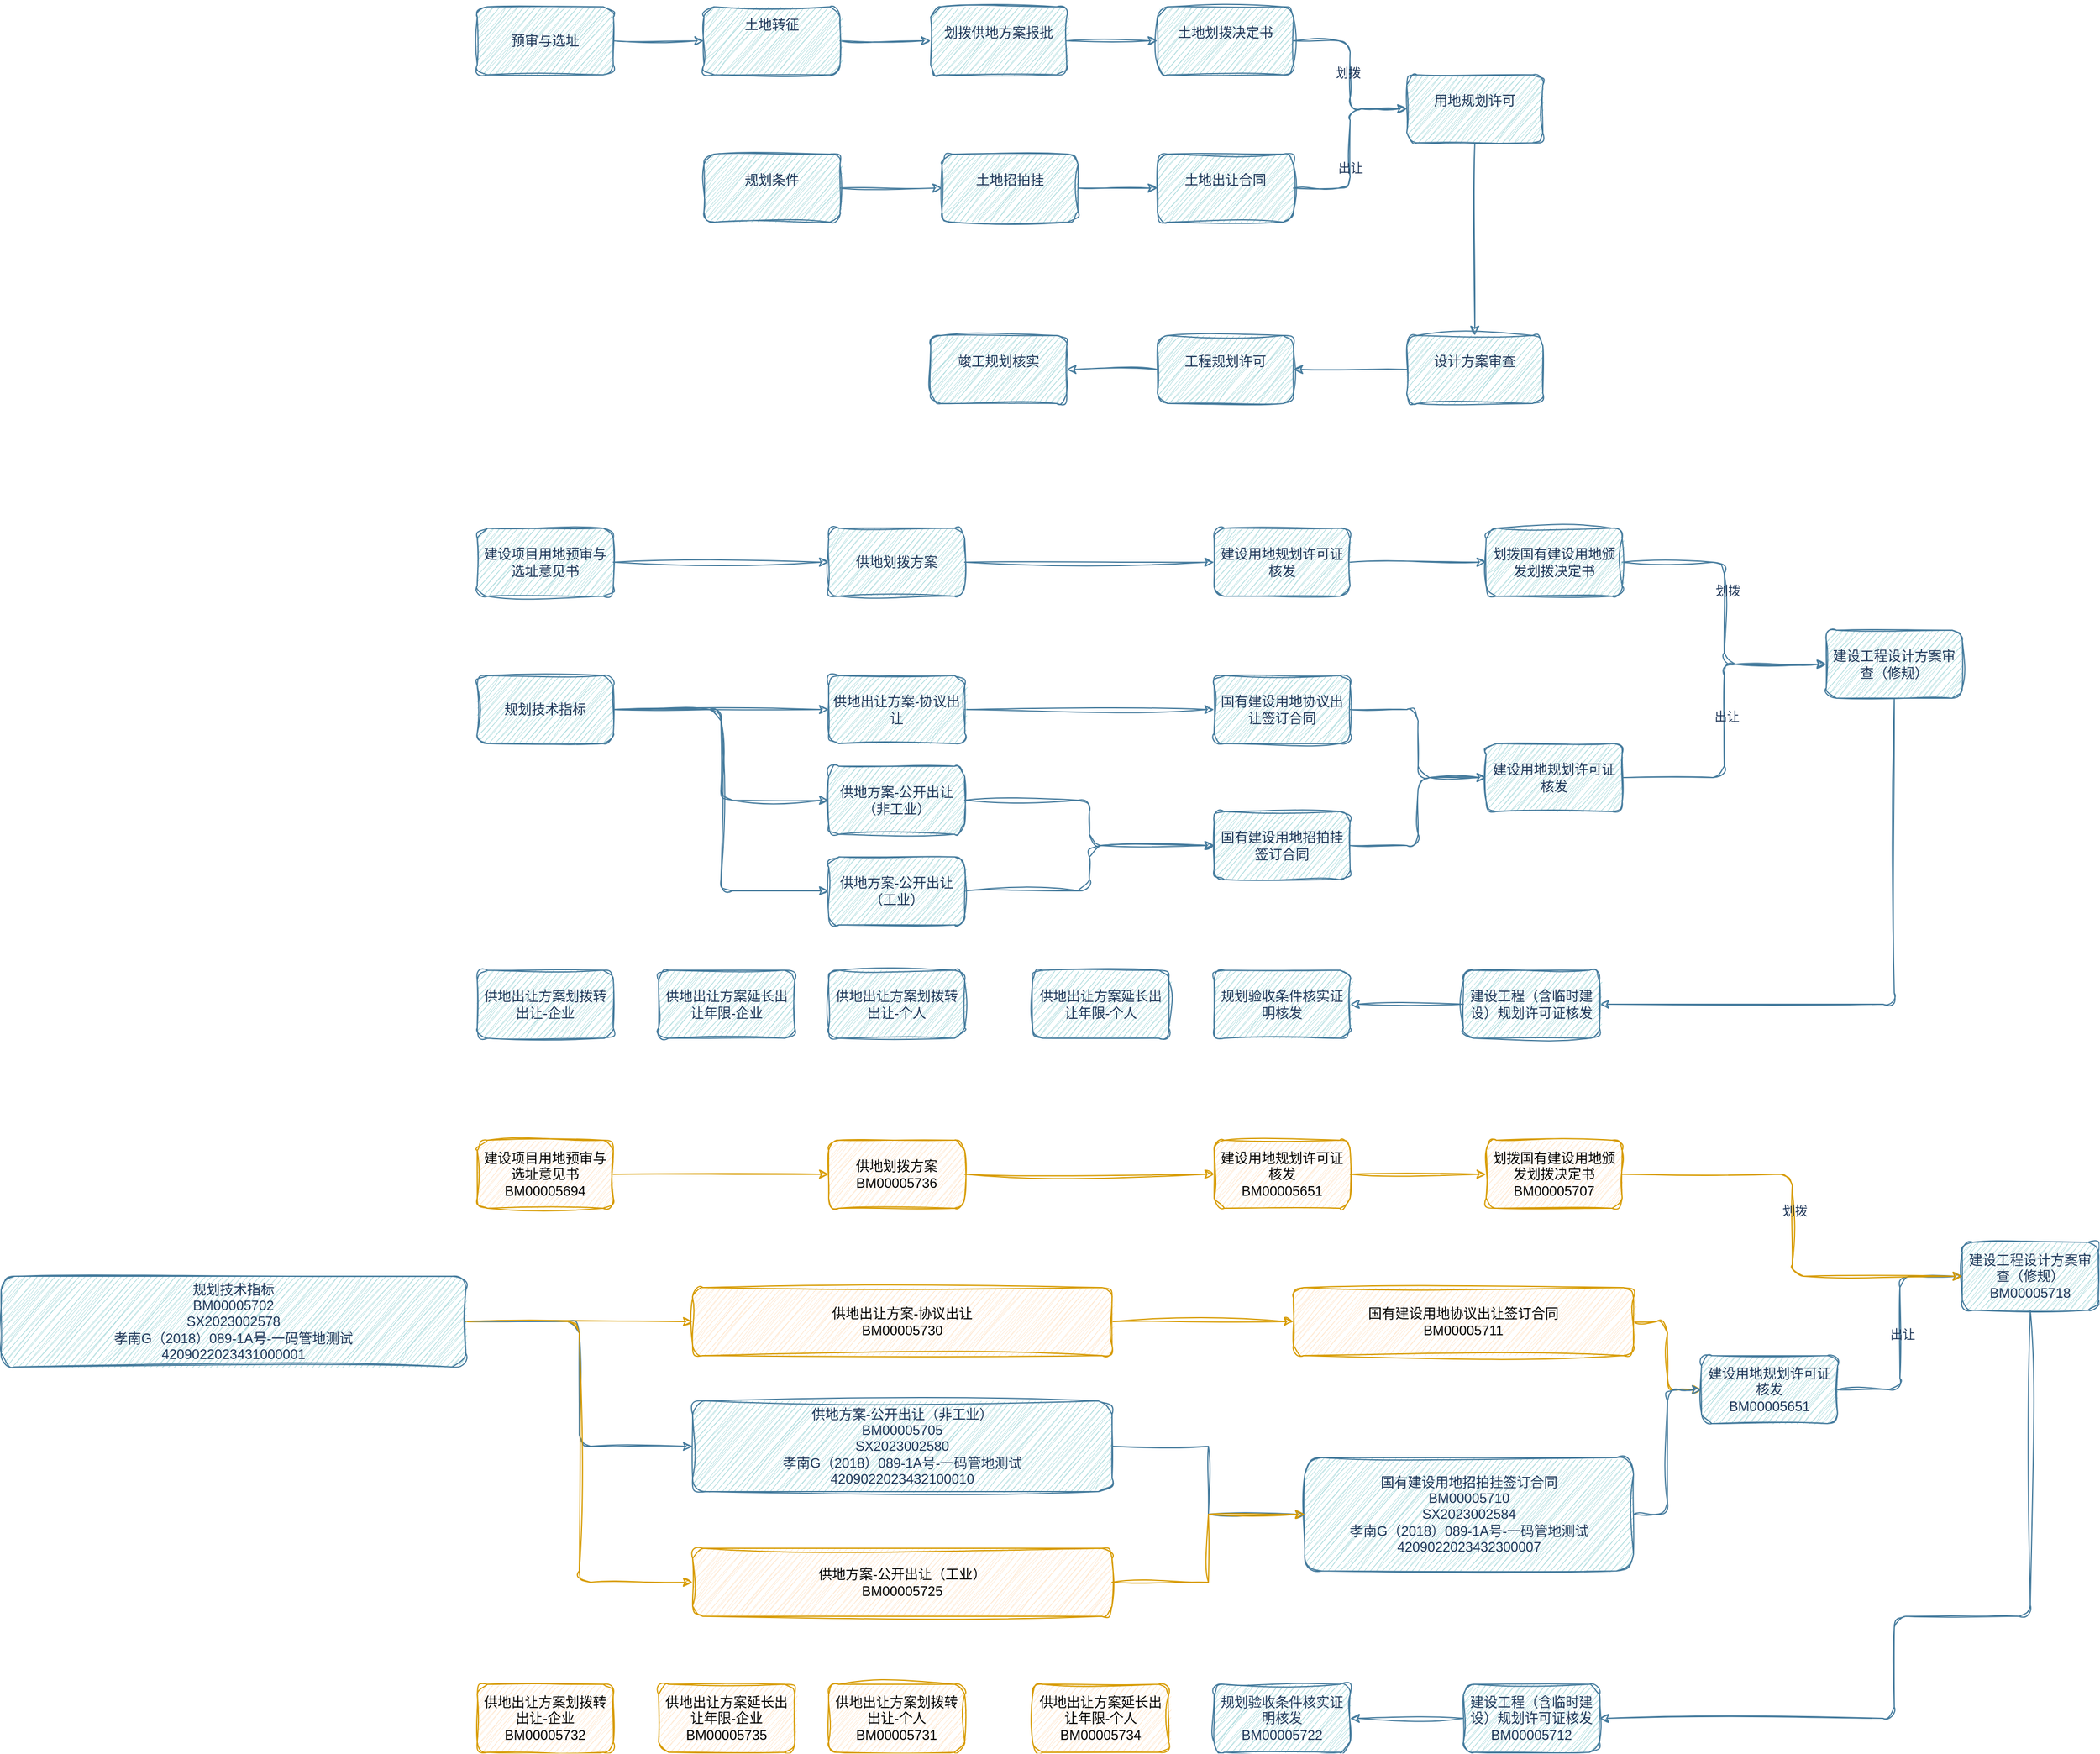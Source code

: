 <mxfile version="21.7.2" type="github">
  <diagram name="第 1 页" id="aw-wVuxeQRiTpPF4VpSv">
    <mxGraphModel dx="4026" dy="944" grid="1" gridSize="10" guides="1" tooltips="1" connect="1" arrows="1" fold="1" page="1" pageScale="1" pageWidth="2339" pageHeight="3300" math="0" shadow="0">
      <root>
        <mxCell id="0" />
        <mxCell id="1" parent="0" />
        <mxCell id="XbH7AC_qgNwCNuD4yxMm-6" value="" style="edgeStyle=orthogonalEdgeStyle;rounded=1;orthogonalLoop=1;jettySize=auto;html=1;sketch=1;curveFitting=1;jiggle=2;labelBackgroundColor=none;strokeColor=#457B9D;fontColor=default;" parent="1" source="XbH7AC_qgNwCNuD4yxMm-3" target="XbH7AC_qgNwCNuD4yxMm-5" edge="1">
          <mxGeometry relative="1" as="geometry" />
        </mxCell>
        <mxCell id="XbH7AC_qgNwCNuD4yxMm-3" value="预审与选址" style="rounded=1;whiteSpace=wrap;html=1;sketch=1;curveFitting=1;jiggle=2;labelBackgroundColor=none;fillColor=#A8DADC;strokeColor=#457B9D;fontColor=#1D3557;" parent="1" vertex="1">
          <mxGeometry x="410" y="330" width="120" height="60" as="geometry" />
        </mxCell>
        <mxCell id="XbH7AC_qgNwCNuD4yxMm-8" value="" style="edgeStyle=orthogonalEdgeStyle;rounded=1;orthogonalLoop=1;jettySize=auto;html=1;sketch=1;curveFitting=1;jiggle=2;labelBackgroundColor=none;strokeColor=#457B9D;fontColor=default;" parent="1" source="XbH7AC_qgNwCNuD4yxMm-5" target="XbH7AC_qgNwCNuD4yxMm-7" edge="1">
          <mxGeometry relative="1" as="geometry" />
        </mxCell>
        <mxCell id="XbH7AC_qgNwCNuD4yxMm-5" value="&#xa;土地转征&#xa;&#xa;&#xa;" style="rounded=1;whiteSpace=wrap;html=1;sketch=1;curveFitting=1;jiggle=2;labelBackgroundColor=none;fillColor=#A8DADC;strokeColor=#457B9D;fontColor=#1D3557;" parent="1" vertex="1">
          <mxGeometry x="610" y="330" width="120" height="60" as="geometry" />
        </mxCell>
        <mxCell id="XbH7AC_qgNwCNuD4yxMm-10" value="" style="edgeStyle=orthogonalEdgeStyle;rounded=1;orthogonalLoop=1;jettySize=auto;html=1;sketch=1;curveFitting=1;jiggle=2;labelBackgroundColor=none;strokeColor=#457B9D;fontColor=default;" parent="1" source="XbH7AC_qgNwCNuD4yxMm-7" target="XbH7AC_qgNwCNuD4yxMm-9" edge="1">
          <mxGeometry relative="1" as="geometry" />
        </mxCell>
        <mxCell id="XbH7AC_qgNwCNuD4yxMm-7" value="&#xa;划拨供地方案报批&#xa;&#xa;" style="rounded=1;whiteSpace=wrap;html=1;sketch=1;curveFitting=1;jiggle=2;labelBackgroundColor=none;fillColor=#A8DADC;strokeColor=#457B9D;fontColor=#1D3557;" parent="1" vertex="1">
          <mxGeometry x="810" y="330" width="120" height="60" as="geometry" />
        </mxCell>
        <mxCell id="XbH7AC_qgNwCNuD4yxMm-21" value="" style="edgeStyle=orthogonalEdgeStyle;rounded=1;orthogonalLoop=1;jettySize=auto;html=1;sketch=1;curveFitting=1;jiggle=2;labelBackgroundColor=none;strokeColor=#457B9D;fontColor=default;" parent="1" source="XbH7AC_qgNwCNuD4yxMm-9" target="XbH7AC_qgNwCNuD4yxMm-20" edge="1">
          <mxGeometry relative="1" as="geometry" />
        </mxCell>
        <mxCell id="XbH7AC_qgNwCNuD4yxMm-24" value="划拨" style="edgeLabel;html=1;align=center;verticalAlign=middle;resizable=0;points=[];sketch=1;curveFitting=1;jiggle=2;rounded=1;labelBackgroundColor=none;fontColor=#1D3557;" parent="XbH7AC_qgNwCNuD4yxMm-21" vertex="1" connectable="0">
          <mxGeometry x="-0.025" y="-2" relative="1" as="geometry">
            <mxPoint as="offset" />
          </mxGeometry>
        </mxCell>
        <mxCell id="XbH7AC_qgNwCNuD4yxMm-9" value="&#xa;土地划拨决定书&#xa;&#xa;" style="rounded=1;whiteSpace=wrap;html=1;sketch=1;curveFitting=1;jiggle=2;labelBackgroundColor=none;fillColor=#A8DADC;strokeColor=#457B9D;fontColor=#1D3557;" parent="1" vertex="1">
          <mxGeometry x="1010" y="330" width="120" height="60" as="geometry" />
        </mxCell>
        <mxCell id="XbH7AC_qgNwCNuD4yxMm-15" value="" style="edgeStyle=orthogonalEdgeStyle;rounded=1;orthogonalLoop=1;jettySize=auto;html=1;sketch=1;curveFitting=1;jiggle=2;labelBackgroundColor=none;strokeColor=#457B9D;fontColor=default;" parent="1" source="XbH7AC_qgNwCNuD4yxMm-16" target="XbH7AC_qgNwCNuD4yxMm-18" edge="1">
          <mxGeometry relative="1" as="geometry" />
        </mxCell>
        <mxCell id="XbH7AC_qgNwCNuD4yxMm-16" value="&#xa;规划条件&#xa;&#xa;" style="rounded=1;whiteSpace=wrap;html=1;sketch=1;curveFitting=1;jiggle=2;labelBackgroundColor=none;fillColor=#A8DADC;strokeColor=#457B9D;fontColor=#1D3557;" parent="1" vertex="1">
          <mxGeometry x="610" y="460" width="120" height="60" as="geometry" />
        </mxCell>
        <mxCell id="XbH7AC_qgNwCNuD4yxMm-17" value="" style="edgeStyle=orthogonalEdgeStyle;rounded=1;orthogonalLoop=1;jettySize=auto;html=1;sketch=1;curveFitting=1;jiggle=2;labelBackgroundColor=none;strokeColor=#457B9D;fontColor=default;" parent="1" source="XbH7AC_qgNwCNuD4yxMm-18" target="XbH7AC_qgNwCNuD4yxMm-19" edge="1">
          <mxGeometry relative="1" as="geometry" />
        </mxCell>
        <mxCell id="XbH7AC_qgNwCNuD4yxMm-18" value="&#xa;土地招拍挂&#xa;&#xa;" style="rounded=1;whiteSpace=wrap;html=1;sketch=1;curveFitting=1;jiggle=2;labelBackgroundColor=none;fillColor=#A8DADC;strokeColor=#457B9D;fontColor=#1D3557;" parent="1" vertex="1">
          <mxGeometry x="820" y="460" width="120" height="60" as="geometry" />
        </mxCell>
        <mxCell id="XbH7AC_qgNwCNuD4yxMm-22" style="edgeStyle=orthogonalEdgeStyle;rounded=1;orthogonalLoop=1;jettySize=auto;html=1;entryX=0;entryY=0.5;entryDx=0;entryDy=0;sketch=1;curveFitting=1;jiggle=2;labelBackgroundColor=none;strokeColor=#457B9D;fontColor=default;" parent="1" source="XbH7AC_qgNwCNuD4yxMm-19" target="XbH7AC_qgNwCNuD4yxMm-20" edge="1">
          <mxGeometry relative="1" as="geometry" />
        </mxCell>
        <mxCell id="XbH7AC_qgNwCNuD4yxMm-23" value="出让" style="edgeLabel;html=1;align=center;verticalAlign=middle;resizable=0;points=[];sketch=1;curveFitting=1;jiggle=2;rounded=1;labelBackgroundColor=none;fontColor=#1D3557;" parent="XbH7AC_qgNwCNuD4yxMm-22" vertex="1" connectable="0">
          <mxGeometry x="-0.2" relative="1" as="geometry">
            <mxPoint as="offset" />
          </mxGeometry>
        </mxCell>
        <mxCell id="XbH7AC_qgNwCNuD4yxMm-19" value="&#xa;土地出让合同&#xa;&#xa;" style="rounded=1;whiteSpace=wrap;html=1;sketch=1;curveFitting=1;jiggle=2;labelBackgroundColor=none;fillColor=#A8DADC;strokeColor=#457B9D;fontColor=#1D3557;" parent="1" vertex="1">
          <mxGeometry x="1010" y="460" width="120" height="60" as="geometry" />
        </mxCell>
        <mxCell id="XbH7AC_qgNwCNuD4yxMm-27" value="" style="edgeStyle=orthogonalEdgeStyle;rounded=1;orthogonalLoop=1;jettySize=auto;html=1;sketch=1;curveFitting=1;jiggle=2;labelBackgroundColor=none;strokeColor=#457B9D;fontColor=default;" parent="1" source="XbH7AC_qgNwCNuD4yxMm-20" target="XbH7AC_qgNwCNuD4yxMm-26" edge="1">
          <mxGeometry relative="1" as="geometry" />
        </mxCell>
        <mxCell id="XbH7AC_qgNwCNuD4yxMm-20" value="&#xa;用地规划许可&#xa;&#xa;" style="rounded=1;whiteSpace=wrap;html=1;sketch=1;curveFitting=1;jiggle=2;labelBackgroundColor=none;fillColor=#A8DADC;strokeColor=#457B9D;fontColor=#1D3557;" parent="1" vertex="1">
          <mxGeometry x="1230" y="390" width="120" height="60" as="geometry" />
        </mxCell>
        <mxCell id="XbH7AC_qgNwCNuD4yxMm-30" value="" style="edgeStyle=orthogonalEdgeStyle;rounded=1;orthogonalLoop=1;jettySize=auto;html=1;sketch=1;curveFitting=1;jiggle=2;labelBackgroundColor=none;strokeColor=#457B9D;fontColor=default;" parent="1" source="XbH7AC_qgNwCNuD4yxMm-26" target="XbH7AC_qgNwCNuD4yxMm-29" edge="1">
          <mxGeometry relative="1" as="geometry" />
        </mxCell>
        <mxCell id="XbH7AC_qgNwCNuD4yxMm-26" value="&#xa;设计方案审查&#xa;&#xa;" style="rounded=1;whiteSpace=wrap;html=1;sketch=1;curveFitting=1;jiggle=2;labelBackgroundColor=none;fillColor=#A8DADC;strokeColor=#457B9D;fontColor=#1D3557;" parent="1" vertex="1">
          <mxGeometry x="1230" y="620" width="120" height="60" as="geometry" />
        </mxCell>
        <mxCell id="XbH7AC_qgNwCNuD4yxMm-32" value="" style="edgeStyle=orthogonalEdgeStyle;rounded=1;orthogonalLoop=1;jettySize=auto;html=1;sketch=1;curveFitting=1;jiggle=2;labelBackgroundColor=none;strokeColor=#457B9D;fontColor=default;" parent="1" source="XbH7AC_qgNwCNuD4yxMm-29" target="XbH7AC_qgNwCNuD4yxMm-31" edge="1">
          <mxGeometry relative="1" as="geometry" />
        </mxCell>
        <mxCell id="XbH7AC_qgNwCNuD4yxMm-29" value="&#xa;工程规划许可 &#xa;&#xa;" style="rounded=1;whiteSpace=wrap;html=1;sketch=1;curveFitting=1;jiggle=2;labelBackgroundColor=none;fillColor=#A8DADC;strokeColor=#457B9D;fontColor=#1D3557;" parent="1" vertex="1">
          <mxGeometry x="1010" y="620" width="120" height="60" as="geometry" />
        </mxCell>
        <mxCell id="XbH7AC_qgNwCNuD4yxMm-31" value="&#xa;竣工规划核实&#xa;&#xa;" style="rounded=1;whiteSpace=wrap;html=1;sketch=1;curveFitting=1;jiggle=2;labelBackgroundColor=none;fillColor=#A8DADC;strokeColor=#457B9D;fontColor=#1D3557;" parent="1" vertex="1">
          <mxGeometry x="810" y="620" width="120" height="60" as="geometry" />
        </mxCell>
        <mxCell id="GNi9PzP3OeLfMleuXuzR-27" value="" style="edgeStyle=orthogonalEdgeStyle;rounded=1;orthogonalLoop=1;jettySize=auto;html=1;entryX=0;entryY=0.5;entryDx=0;entryDy=0;sketch=1;curveFitting=1;jiggle=2;labelBackgroundColor=none;strokeColor=#457B9D;fontColor=default;" parent="1" source="GNi9PzP3OeLfMleuXuzR-2" target="GNi9PzP3OeLfMleuXuzR-25" edge="1">
          <mxGeometry relative="1" as="geometry" />
        </mxCell>
        <mxCell id="GNi9PzP3OeLfMleuXuzR-2" value="建设项目用地预审与选址意见书" style="rounded=1;whiteSpace=wrap;html=1;sketch=1;curveFitting=1;jiggle=2;labelBackgroundColor=none;fillColor=#A8DADC;strokeColor=#457B9D;fontColor=#1D3557;" parent="1" vertex="1">
          <mxGeometry x="410" y="790" width="120" height="60" as="geometry" />
        </mxCell>
        <mxCell id="GNi9PzP3OeLfMleuXuzR-44" style="edgeStyle=orthogonalEdgeStyle;rounded=1;orthogonalLoop=1;jettySize=auto;html=1;sketch=1;curveFitting=1;jiggle=2;labelBackgroundColor=none;strokeColor=#457B9D;fontColor=default;" parent="1" source="GNi9PzP3OeLfMleuXuzR-11" target="GNi9PzP3OeLfMleuXuzR-31" edge="1">
          <mxGeometry relative="1" as="geometry" />
        </mxCell>
        <mxCell id="GNi9PzP3OeLfMleuXuzR-45" style="edgeStyle=orthogonalEdgeStyle;rounded=1;orthogonalLoop=1;jettySize=auto;html=1;entryX=0;entryY=0.5;entryDx=0;entryDy=0;sketch=1;curveFitting=1;jiggle=2;labelBackgroundColor=none;strokeColor=#457B9D;fontColor=default;" parent="1" source="GNi9PzP3OeLfMleuXuzR-11" target="GNi9PzP3OeLfMleuXuzR-33" edge="1">
          <mxGeometry relative="1" as="geometry" />
        </mxCell>
        <mxCell id="GNi9PzP3OeLfMleuXuzR-46" style="edgeStyle=orthogonalEdgeStyle;rounded=1;orthogonalLoop=1;jettySize=auto;html=1;entryX=0;entryY=0.5;entryDx=0;entryDy=0;sketch=1;curveFitting=1;jiggle=2;labelBackgroundColor=none;strokeColor=#457B9D;fontColor=default;" parent="1" source="GNi9PzP3OeLfMleuXuzR-11" target="GNi9PzP3OeLfMleuXuzR-40" edge="1">
          <mxGeometry relative="1" as="geometry" />
        </mxCell>
        <mxCell id="GNi9PzP3OeLfMleuXuzR-11" value="规划技术指标" style="rounded=1;whiteSpace=wrap;html=1;sketch=1;curveFitting=1;jiggle=2;labelBackgroundColor=none;fillColor=#A8DADC;strokeColor=#457B9D;fontColor=#1D3557;" parent="1" vertex="1">
          <mxGeometry x="410" y="920" width="120" height="60" as="geometry" />
        </mxCell>
        <mxCell id="GNi9PzP3OeLfMleuXuzR-92" style="edgeStyle=orthogonalEdgeStyle;rounded=1;orthogonalLoop=1;jettySize=auto;html=1;entryX=0;entryY=0.5;entryDx=0;entryDy=0;sketch=1;curveFitting=1;jiggle=2;labelBackgroundColor=none;strokeColor=#457B9D;fontColor=default;" parent="1" source="GNi9PzP3OeLfMleuXuzR-16" target="GNi9PzP3OeLfMleuXuzR-91" edge="1">
          <mxGeometry relative="1" as="geometry" />
        </mxCell>
        <mxCell id="GNi9PzP3OeLfMleuXuzR-16" value="国有建设用地协议出让签订合同" style="rounded=1;whiteSpace=wrap;html=1;sketch=1;curveFitting=1;jiggle=2;labelBackgroundColor=none;fillColor=#A8DADC;strokeColor=#457B9D;fontColor=#1D3557;" parent="1" vertex="1">
          <mxGeometry x="1060" y="920" width="120" height="60" as="geometry" />
        </mxCell>
        <mxCell id="GNi9PzP3OeLfMleuXuzR-19" value="" style="edgeStyle=orthogonalEdgeStyle;rounded=1;orthogonalLoop=1;jettySize=auto;html=1;entryX=1;entryY=0.5;entryDx=0;entryDy=0;sketch=1;curveFitting=1;jiggle=2;labelBackgroundColor=none;strokeColor=#457B9D;fontColor=default;" parent="1" source="GNi9PzP3OeLfMleuXuzR-20" target="GNi9PzP3OeLfMleuXuzR-22" edge="1">
          <mxGeometry relative="1" as="geometry">
            <Array as="points">
              <mxPoint x="1660" y="1210" />
            </Array>
          </mxGeometry>
        </mxCell>
        <mxCell id="GNi9PzP3OeLfMleuXuzR-20" value="建设工程设计方案审查（修规）" style="rounded=1;whiteSpace=wrap;html=1;sketch=1;curveFitting=1;jiggle=2;labelBackgroundColor=none;fillColor=#A8DADC;strokeColor=#457B9D;fontColor=#1D3557;" parent="1" vertex="1">
          <mxGeometry x="1600" y="880" width="120" height="60" as="geometry" />
        </mxCell>
        <mxCell id="GNi9PzP3OeLfMleuXuzR-21" value="" style="edgeStyle=orthogonalEdgeStyle;rounded=1;orthogonalLoop=1;jettySize=auto;html=1;sketch=1;curveFitting=1;jiggle=2;labelBackgroundColor=none;strokeColor=#457B9D;fontColor=default;" parent="1" source="GNi9PzP3OeLfMleuXuzR-22" target="GNi9PzP3OeLfMleuXuzR-23" edge="1">
          <mxGeometry relative="1" as="geometry" />
        </mxCell>
        <mxCell id="GNi9PzP3OeLfMleuXuzR-22" value="建设工程（含临时建设）规划许可证核发" style="rounded=1;whiteSpace=wrap;html=1;sketch=1;curveFitting=1;jiggle=2;labelBackgroundColor=none;fillColor=#A8DADC;strokeColor=#457B9D;fontColor=#1D3557;" parent="1" vertex="1">
          <mxGeometry x="1280" y="1180" width="120" height="60" as="geometry" />
        </mxCell>
        <mxCell id="GNi9PzP3OeLfMleuXuzR-23" value="规划验收条件核实证明核发" style="rounded=1;whiteSpace=wrap;html=1;sketch=1;curveFitting=1;jiggle=2;labelBackgroundColor=none;fillColor=#A8DADC;strokeColor=#457B9D;fontColor=#1D3557;" parent="1" vertex="1">
          <mxGeometry x="1060" y="1180" width="120" height="60" as="geometry" />
        </mxCell>
        <mxCell id="GNi9PzP3OeLfMleuXuzR-30" style="edgeStyle=orthogonalEdgeStyle;rounded=1;orthogonalLoop=1;jettySize=auto;html=1;entryX=0;entryY=0.5;entryDx=0;entryDy=0;sketch=1;curveFitting=1;jiggle=2;labelBackgroundColor=none;strokeColor=#457B9D;fontColor=default;" parent="1" source="GNi9PzP3OeLfMleuXuzR-25" target="GNi9PzP3OeLfMleuXuzR-88" edge="1">
          <mxGeometry relative="1" as="geometry">
            <mxPoint x="1060" y="820.0" as="targetPoint" />
          </mxGeometry>
        </mxCell>
        <mxCell id="GNi9PzP3OeLfMleuXuzR-25" value="供地划拨方案" style="rounded=1;whiteSpace=wrap;html=1;sketch=1;curveFitting=1;jiggle=2;labelBackgroundColor=none;fillColor=#A8DADC;strokeColor=#457B9D;fontColor=#1D3557;" parent="1" vertex="1">
          <mxGeometry x="720" y="790" width="120" height="60" as="geometry" />
        </mxCell>
        <mxCell id="GNi9PzP3OeLfMleuXuzR-39" style="edgeStyle=orthogonalEdgeStyle;rounded=1;orthogonalLoop=1;jettySize=auto;html=1;entryX=0;entryY=0.5;entryDx=0;entryDy=0;sketch=1;curveFitting=1;jiggle=2;labelBackgroundColor=none;strokeColor=#457B9D;fontColor=default;" parent="1" source="GNi9PzP3OeLfMleuXuzR-31" target="GNi9PzP3OeLfMleuXuzR-16" edge="1">
          <mxGeometry relative="1" as="geometry" />
        </mxCell>
        <mxCell id="GNi9PzP3OeLfMleuXuzR-31" value="供地出让方案-协议出让" style="rounded=1;whiteSpace=wrap;html=1;sketch=1;curveFitting=1;jiggle=2;labelBackgroundColor=none;fillColor=#A8DADC;strokeColor=#457B9D;fontColor=#1D3557;" parent="1" vertex="1">
          <mxGeometry x="720" y="920" width="120" height="60" as="geometry" />
        </mxCell>
        <mxCell id="GNi9PzP3OeLfMleuXuzR-42" style="edgeStyle=orthogonalEdgeStyle;rounded=1;orthogonalLoop=1;jettySize=auto;html=1;entryX=0;entryY=0.5;entryDx=0;entryDy=0;sketch=1;curveFitting=1;jiggle=2;labelBackgroundColor=none;strokeColor=#457B9D;fontColor=default;" parent="1" source="GNi9PzP3OeLfMleuXuzR-33" target="GNi9PzP3OeLfMleuXuzR-37" edge="1">
          <mxGeometry relative="1" as="geometry">
            <Array as="points">
              <mxPoint x="950" y="1030" />
              <mxPoint x="950" y="1070" />
            </Array>
          </mxGeometry>
        </mxCell>
        <mxCell id="GNi9PzP3OeLfMleuXuzR-33" value="供地方案-公开出让（非工业）" style="rounded=1;whiteSpace=wrap;html=1;sketch=1;curveFitting=1;jiggle=2;labelBackgroundColor=none;fillColor=#A8DADC;strokeColor=#457B9D;fontColor=#1D3557;" parent="1" vertex="1">
          <mxGeometry x="720" y="1000" width="120" height="60" as="geometry" />
        </mxCell>
        <mxCell id="GNi9PzP3OeLfMleuXuzR-93" style="edgeStyle=orthogonalEdgeStyle;rounded=1;orthogonalLoop=1;jettySize=auto;html=1;entryX=0;entryY=0.5;entryDx=0;entryDy=0;sketch=1;curveFitting=1;jiggle=2;labelBackgroundColor=none;strokeColor=#457B9D;fontColor=default;" parent="1" source="GNi9PzP3OeLfMleuXuzR-37" target="GNi9PzP3OeLfMleuXuzR-91" edge="1">
          <mxGeometry relative="1" as="geometry" />
        </mxCell>
        <mxCell id="GNi9PzP3OeLfMleuXuzR-37" value="国有建设用地招拍挂签订合同" style="rounded=1;whiteSpace=wrap;html=1;sketch=1;curveFitting=1;jiggle=2;labelBackgroundColor=none;fillColor=#A8DADC;strokeColor=#457B9D;fontColor=#1D3557;" parent="1" vertex="1">
          <mxGeometry x="1060" y="1040" width="120" height="60" as="geometry" />
        </mxCell>
        <mxCell id="GNi9PzP3OeLfMleuXuzR-41" style="edgeStyle=orthogonalEdgeStyle;rounded=1;orthogonalLoop=1;jettySize=auto;html=1;entryX=0;entryY=0.5;entryDx=0;entryDy=0;sketch=1;curveFitting=1;jiggle=2;labelBackgroundColor=none;strokeColor=#457B9D;fontColor=default;" parent="1" source="GNi9PzP3OeLfMleuXuzR-40" target="GNi9PzP3OeLfMleuXuzR-37" edge="1">
          <mxGeometry relative="1" as="geometry">
            <Array as="points">
              <mxPoint x="950" y="1110" />
              <mxPoint x="950" y="1070" />
            </Array>
          </mxGeometry>
        </mxCell>
        <mxCell id="GNi9PzP3OeLfMleuXuzR-40" value="供地方案-公开出让（工业）" style="rounded=1;whiteSpace=wrap;html=1;sketch=1;curveFitting=1;jiggle=2;labelBackgroundColor=none;fillColor=#A8DADC;strokeColor=#457B9D;fontColor=#1D3557;" parent="1" vertex="1">
          <mxGeometry x="720" y="1080" width="120" height="60" as="geometry" />
        </mxCell>
        <mxCell id="GNi9PzP3OeLfMleuXuzR-47" value="供地出让方案划拨转出让-企业" style="rounded=1;whiteSpace=wrap;html=1;sketch=1;curveFitting=1;jiggle=2;labelBackgroundColor=none;fillColor=#A8DADC;strokeColor=#457B9D;fontColor=#1D3557;" parent="1" vertex="1">
          <mxGeometry x="410" y="1180" width="120" height="60" as="geometry" />
        </mxCell>
        <mxCell id="GNi9PzP3OeLfMleuXuzR-48" value="供地出让方案延长出让年限-企业" style="rounded=1;whiteSpace=wrap;html=1;sketch=1;curveFitting=1;jiggle=2;labelBackgroundColor=none;fillColor=#A8DADC;strokeColor=#457B9D;fontColor=#1D3557;" parent="1" vertex="1">
          <mxGeometry x="570" y="1180" width="120" height="60" as="geometry" />
        </mxCell>
        <mxCell id="GNi9PzP3OeLfMleuXuzR-49" value="供地出让方案划拨转出让-个人" style="rounded=1;whiteSpace=wrap;html=1;sketch=1;curveFitting=1;jiggle=2;labelBackgroundColor=none;fillColor=#A8DADC;strokeColor=#457B9D;fontColor=#1D3557;" parent="1" vertex="1">
          <mxGeometry x="720" y="1180" width="120" height="60" as="geometry" />
        </mxCell>
        <mxCell id="GNi9PzP3OeLfMleuXuzR-50" value="供地出让方案延长出让年限-个人" style="rounded=1;whiteSpace=wrap;html=1;sketch=1;curveFitting=1;jiggle=2;labelBackgroundColor=none;fillColor=#A8DADC;strokeColor=#457B9D;fontColor=#1D3557;" parent="1" vertex="1">
          <mxGeometry x="900" y="1180" width="120" height="60" as="geometry" />
        </mxCell>
        <mxCell id="GNi9PzP3OeLfMleuXuzR-95" style="edgeStyle=orthogonalEdgeStyle;rounded=1;orthogonalLoop=1;jettySize=auto;html=1;entryX=0;entryY=0.5;entryDx=0;entryDy=0;sketch=1;curveFitting=1;jiggle=2;labelBackgroundColor=none;strokeColor=#457B9D;fontColor=default;" parent="1" source="GNi9PzP3OeLfMleuXuzR-88" target="GNi9PzP3OeLfMleuXuzR-94" edge="1">
          <mxGeometry relative="1" as="geometry" />
        </mxCell>
        <mxCell id="GNi9PzP3OeLfMleuXuzR-88" value="建设用地规划许可证核发" style="rounded=1;whiteSpace=wrap;html=1;sketch=1;curveFitting=1;jiggle=2;labelBackgroundColor=none;fillColor=#A8DADC;strokeColor=#457B9D;fontColor=#1D3557;" parent="1" vertex="1">
          <mxGeometry x="1060" y="790" width="120" height="60" as="geometry" />
        </mxCell>
        <mxCell id="GNi9PzP3OeLfMleuXuzR-97" style="edgeStyle=orthogonalEdgeStyle;rounded=1;orthogonalLoop=1;jettySize=auto;html=1;entryX=0;entryY=0.5;entryDx=0;entryDy=0;sketch=1;curveFitting=1;jiggle=2;labelBackgroundColor=none;strokeColor=#457B9D;fontColor=default;" parent="1" source="GNi9PzP3OeLfMleuXuzR-91" target="GNi9PzP3OeLfMleuXuzR-20" edge="1">
          <mxGeometry relative="1" as="geometry" />
        </mxCell>
        <mxCell id="GNi9PzP3OeLfMleuXuzR-134" value="出让" style="edgeLabel;html=1;align=center;verticalAlign=middle;resizable=0;points=[];sketch=1;curveFitting=1;jiggle=2;rounded=1;labelBackgroundColor=none;fontColor=#1D3557;" parent="GNi9PzP3OeLfMleuXuzR-97" vertex="1" connectable="0">
          <mxGeometry x="0.021" y="-2" relative="1" as="geometry">
            <mxPoint y="-1" as="offset" />
          </mxGeometry>
        </mxCell>
        <mxCell id="GNi9PzP3OeLfMleuXuzR-91" value="建设用地规划许可证核发" style="rounded=1;whiteSpace=wrap;html=1;sketch=1;curveFitting=1;jiggle=2;labelBackgroundColor=none;fillColor=#A8DADC;strokeColor=#457B9D;fontColor=#1D3557;" parent="1" vertex="1">
          <mxGeometry x="1300" y="980" width="120" height="60" as="geometry" />
        </mxCell>
        <mxCell id="GNi9PzP3OeLfMleuXuzR-96" style="edgeStyle=orthogonalEdgeStyle;rounded=1;orthogonalLoop=1;jettySize=auto;html=1;entryX=0;entryY=0.5;entryDx=0;entryDy=0;sketch=1;curveFitting=1;jiggle=2;labelBackgroundColor=none;strokeColor=#457B9D;fontColor=default;" parent="1" source="GNi9PzP3OeLfMleuXuzR-94" target="GNi9PzP3OeLfMleuXuzR-20" edge="1">
          <mxGeometry relative="1" as="geometry" />
        </mxCell>
        <mxCell id="GNi9PzP3OeLfMleuXuzR-133" value="划拨" style="edgeLabel;html=1;align=center;verticalAlign=middle;resizable=0;points=[];sketch=1;curveFitting=1;jiggle=2;rounded=1;labelBackgroundColor=none;fontColor=#1D3557;" parent="GNi9PzP3OeLfMleuXuzR-96" vertex="1" connectable="0">
          <mxGeometry x="-0.153" y="3" relative="1" as="geometry">
            <mxPoint as="offset" />
          </mxGeometry>
        </mxCell>
        <mxCell id="GNi9PzP3OeLfMleuXuzR-94" value="划拨国有建设用地颁发划拨决定书" style="rounded=1;whiteSpace=wrap;html=1;sketch=1;curveFitting=1;jiggle=2;labelBackgroundColor=none;fillColor=#A8DADC;strokeColor=#457B9D;fontColor=#1D3557;" parent="1" vertex="1">
          <mxGeometry x="1300" y="790" width="120" height="60" as="geometry" />
        </mxCell>
        <mxCell id="GNi9PzP3OeLfMleuXuzR-98" value="" style="edgeStyle=orthogonalEdgeStyle;rounded=1;orthogonalLoop=1;jettySize=auto;html=1;entryX=0;entryY=0.5;entryDx=0;entryDy=0;sketch=1;curveFitting=1;jiggle=2;labelBackgroundColor=none;strokeColor=#d79b00;fontColor=default;fillColor=#ffe6cc;" parent="1" source="GNi9PzP3OeLfMleuXuzR-99" target="GNi9PzP3OeLfMleuXuzR-112" edge="1">
          <mxGeometry relative="1" as="geometry" />
        </mxCell>
        <mxCell id="GNi9PzP3OeLfMleuXuzR-99" value="建设项目用地预审与选址意见书&lt;br style=&quot;border-color: var(--border-color);&quot;&gt;BM00005694" style="rounded=1;whiteSpace=wrap;html=1;sketch=1;curveFitting=1;jiggle=2;labelBackgroundColor=none;fillColor=#ffe6cc;strokeColor=#d79b00;" parent="1" vertex="1">
          <mxGeometry x="410" y="1330" width="120" height="60" as="geometry" />
        </mxCell>
        <mxCell id="GNi9PzP3OeLfMleuXuzR-100" style="edgeStyle=orthogonalEdgeStyle;rounded=1;orthogonalLoop=1;jettySize=auto;html=1;sketch=1;curveFitting=1;jiggle=2;labelBackgroundColor=none;strokeColor=#d79b00;fontColor=default;fillColor=#ffe6cc;" parent="1" source="GNi9PzP3OeLfMleuXuzR-103" target="GNi9PzP3OeLfMleuXuzR-114" edge="1">
          <mxGeometry relative="1" as="geometry" />
        </mxCell>
        <mxCell id="ZNQuz5558hOOkFR-XWxL-2" style="edgeStyle=orthogonalEdgeStyle;rounded=1;hachureGap=4;orthogonalLoop=1;jettySize=auto;html=1;entryX=0;entryY=0.5;entryDx=0;entryDy=0;fontFamily=Architects Daughter;fontSource=https%3A%2F%2Ffonts.googleapis.com%2Fcss%3Ffamily%3DArchitects%2BDaughter;fontSize=16;sketch=1;curveFitting=1;jiggle=2;labelBackgroundColor=none;strokeColor=#457B9D;fontColor=default;" edge="1" parent="1" source="GNi9PzP3OeLfMleuXuzR-103" target="GNi9PzP3OeLfMleuXuzR-116">
          <mxGeometry relative="1" as="geometry">
            <Array as="points">
              <mxPoint x="500" y="1490" />
              <mxPoint x="500" y="1600" />
            </Array>
          </mxGeometry>
        </mxCell>
        <mxCell id="ZNQuz5558hOOkFR-XWxL-3" style="edgeStyle=orthogonalEdgeStyle;rounded=1;hachureGap=4;orthogonalLoop=1;jettySize=auto;html=1;entryX=0;entryY=0.5;entryDx=0;entryDy=0;fontFamily=Architects Daughter;fontSource=https%3A%2F%2Ffonts.googleapis.com%2Fcss%3Ffamily%3DArchitects%2BDaughter;fontSize=16;sketch=1;curveFitting=1;jiggle=2;labelBackgroundColor=none;strokeColor=#d79b00;fontColor=default;fillColor=#ffe6cc;" edge="1" parent="1" source="GNi9PzP3OeLfMleuXuzR-103" target="GNi9PzP3OeLfMleuXuzR-120">
          <mxGeometry relative="1" as="geometry" />
        </mxCell>
        <mxCell id="GNi9PzP3OeLfMleuXuzR-103" value="规划技术指标&lt;br style=&quot;border-color: var(--border-color);&quot;&gt;BM00005702&lt;br&gt;SX2023002578&lt;br&gt;孝南G（2018）089-1A号-一码管地测试&lt;br&gt;4209022023431000001" style="rounded=1;whiteSpace=wrap;html=1;sketch=1;curveFitting=1;jiggle=2;labelBackgroundColor=none;fillColor=#A8DADC;strokeColor=#457B9D;fontColor=#1D3557;" parent="1" vertex="1">
          <mxGeometry x="-10" y="1450" width="410" height="80" as="geometry" />
        </mxCell>
        <mxCell id="GNi9PzP3OeLfMleuXuzR-104" style="edgeStyle=orthogonalEdgeStyle;rounded=1;orthogonalLoop=1;jettySize=auto;html=1;entryX=0;entryY=0.5;entryDx=0;entryDy=0;sketch=1;curveFitting=1;jiggle=2;labelBackgroundColor=none;strokeColor=#d79b00;fontColor=default;fillColor=#ffe6cc;" parent="1" source="GNi9PzP3OeLfMleuXuzR-105" target="GNi9PzP3OeLfMleuXuzR-128" edge="1">
          <mxGeometry relative="1" as="geometry" />
        </mxCell>
        <mxCell id="GNi9PzP3OeLfMleuXuzR-105" value="国有建设用地协议出让签订合同&lt;br style=&quot;border-color: var(--border-color);&quot;&gt;BM00005711" style="rounded=1;whiteSpace=wrap;html=1;sketch=1;curveFitting=1;jiggle=2;labelBackgroundColor=none;fillColor=#ffe6cc;strokeColor=#d79b00;" parent="1" vertex="1">
          <mxGeometry x="1130" y="1460" width="300" height="60" as="geometry" />
        </mxCell>
        <mxCell id="GNi9PzP3OeLfMleuXuzR-106" value="" style="edgeStyle=orthogonalEdgeStyle;rounded=1;orthogonalLoop=1;jettySize=auto;html=1;entryX=1;entryY=0.5;entryDx=0;entryDy=0;sketch=1;curveFitting=1;jiggle=2;labelBackgroundColor=none;strokeColor=#457B9D;fontColor=default;" parent="1" source="GNi9PzP3OeLfMleuXuzR-107" target="GNi9PzP3OeLfMleuXuzR-109" edge="1">
          <mxGeometry relative="1" as="geometry">
            <Array as="points">
              <mxPoint x="1660" y="1750" />
            </Array>
          </mxGeometry>
        </mxCell>
        <mxCell id="GNi9PzP3OeLfMleuXuzR-107" value="建设工程设计方案审查（修规）&lt;br style=&quot;border-color: var(--border-color);&quot;&gt;BM00005718" style="rounded=1;whiteSpace=wrap;html=1;sketch=1;curveFitting=1;jiggle=2;labelBackgroundColor=none;fillColor=#A8DADC;strokeColor=#457B9D;fontColor=#1D3557;" parent="1" vertex="1">
          <mxGeometry x="1720" y="1420" width="120" height="60" as="geometry" />
        </mxCell>
        <mxCell id="GNi9PzP3OeLfMleuXuzR-108" value="" style="edgeStyle=orthogonalEdgeStyle;rounded=1;orthogonalLoop=1;jettySize=auto;html=1;sketch=1;curveFitting=1;jiggle=2;labelBackgroundColor=none;strokeColor=#457B9D;fontColor=default;" parent="1" source="GNi9PzP3OeLfMleuXuzR-109" target="GNi9PzP3OeLfMleuXuzR-110" edge="1">
          <mxGeometry relative="1" as="geometry" />
        </mxCell>
        <mxCell id="GNi9PzP3OeLfMleuXuzR-109" value="建设工程（含临时建设）规划许可证核发&lt;br style=&quot;border-color: var(--border-color);&quot;&gt;BM00005712" style="rounded=1;whiteSpace=wrap;html=1;sketch=1;curveFitting=1;jiggle=2;labelBackgroundColor=none;fillColor=#A8DADC;strokeColor=#457B9D;fontColor=#1D3557;" parent="1" vertex="1">
          <mxGeometry x="1280" y="1810" width="120" height="60" as="geometry" />
        </mxCell>
        <mxCell id="GNi9PzP3OeLfMleuXuzR-110" value="规划验收条件核实证明核发&lt;br style=&quot;border-color: var(--border-color);&quot;&gt;BM00005722" style="rounded=1;whiteSpace=wrap;html=1;sketch=1;curveFitting=1;jiggle=2;labelBackgroundColor=none;fillColor=#A8DADC;strokeColor=#457B9D;fontColor=#1D3557;" parent="1" vertex="1">
          <mxGeometry x="1060" y="1810" width="120" height="60" as="geometry" />
        </mxCell>
        <mxCell id="GNi9PzP3OeLfMleuXuzR-111" style="edgeStyle=orthogonalEdgeStyle;rounded=1;orthogonalLoop=1;jettySize=auto;html=1;entryX=0;entryY=0.5;entryDx=0;entryDy=0;sketch=1;curveFitting=1;jiggle=2;labelBackgroundColor=none;strokeColor=#d79b00;fontColor=default;fillColor=#ffe6cc;" parent="1" source="GNi9PzP3OeLfMleuXuzR-112" target="GNi9PzP3OeLfMleuXuzR-126" edge="1">
          <mxGeometry relative="1" as="geometry">
            <mxPoint x="1060" y="1360" as="targetPoint" />
          </mxGeometry>
        </mxCell>
        <mxCell id="GNi9PzP3OeLfMleuXuzR-112" value="供地划拨方案&lt;br style=&quot;border-color: var(--border-color);&quot;&gt;BM00005736" style="rounded=1;whiteSpace=wrap;html=1;sketch=1;curveFitting=1;jiggle=2;labelBackgroundColor=none;fillColor=#ffe6cc;strokeColor=#d79b00;" parent="1" vertex="1">
          <mxGeometry x="720" y="1330" width="120" height="60" as="geometry" />
        </mxCell>
        <mxCell id="GNi9PzP3OeLfMleuXuzR-113" style="edgeStyle=orthogonalEdgeStyle;rounded=1;orthogonalLoop=1;jettySize=auto;html=1;entryX=0;entryY=0.5;entryDx=0;entryDy=0;sketch=1;curveFitting=1;jiggle=2;labelBackgroundColor=none;strokeColor=#d79b00;fontColor=default;fillColor=#ffe6cc;" parent="1" source="GNi9PzP3OeLfMleuXuzR-114" target="GNi9PzP3OeLfMleuXuzR-105" edge="1">
          <mxGeometry relative="1" as="geometry" />
        </mxCell>
        <mxCell id="GNi9PzP3OeLfMleuXuzR-114" value="供地出让方案-协议出让&lt;br style=&quot;border-color: var(--border-color);&quot;&gt;BM00005730" style="rounded=1;whiteSpace=wrap;html=1;sketch=1;curveFitting=1;jiggle=2;labelBackgroundColor=none;fillColor=#ffe6cc;strokeColor=#d79b00;" parent="1" vertex="1">
          <mxGeometry x="600" y="1460" width="370" height="60" as="geometry" />
        </mxCell>
        <mxCell id="ZNQuz5558hOOkFR-XWxL-5" style="edgeStyle=orthogonalEdgeStyle;rounded=0;sketch=1;hachureGap=4;jiggle=2;curveFitting=1;orthogonalLoop=1;jettySize=auto;html=1;entryX=0;entryY=0.5;entryDx=0;entryDy=0;strokeColor=#457B9D;fontFamily=Architects Daughter;fontSource=https%3A%2F%2Ffonts.googleapis.com%2Fcss%3Ffamily%3DArchitects%2BDaughter;fontSize=16;fontColor=#1D3557;fillColor=#A8DADC;" edge="1" parent="1" source="GNi9PzP3OeLfMleuXuzR-116" target="GNi9PzP3OeLfMleuXuzR-118">
          <mxGeometry relative="1" as="geometry" />
        </mxCell>
        <mxCell id="GNi9PzP3OeLfMleuXuzR-116" value="供地方案-公开出让（非工业）&lt;br style=&quot;border-color: var(--border-color);&quot;&gt;BM00005705&lt;br&gt;SX2023002580&lt;br&gt;孝南G（2018）089-1A号-一码管地测试&lt;br&gt;4209022023432100010" style="rounded=1;whiteSpace=wrap;html=1;sketch=1;curveFitting=1;jiggle=2;labelBackgroundColor=none;fillColor=#A8DADC;strokeColor=#457B9D;fontColor=#1D3557;" parent="1" vertex="1">
          <mxGeometry x="600" y="1560" width="370" height="80" as="geometry" />
        </mxCell>
        <mxCell id="GNi9PzP3OeLfMleuXuzR-117" style="edgeStyle=orthogonalEdgeStyle;rounded=1;orthogonalLoop=1;jettySize=auto;html=1;entryX=0;entryY=0.5;entryDx=0;entryDy=0;sketch=1;curveFitting=1;jiggle=2;labelBackgroundColor=none;strokeColor=#457B9D;fontColor=default;" parent="1" source="GNi9PzP3OeLfMleuXuzR-118" target="GNi9PzP3OeLfMleuXuzR-128" edge="1">
          <mxGeometry relative="1" as="geometry" />
        </mxCell>
        <mxCell id="GNi9PzP3OeLfMleuXuzR-118" value="国有建设用地招拍挂签订合同&lt;br style=&quot;border-color: var(--border-color);&quot;&gt;BM00005710&lt;br&gt;SX2023002584&lt;br&gt;孝南G（2018）089-1A号-一码管地测试&lt;br&gt;4209022023432300007" style="rounded=1;whiteSpace=wrap;html=1;sketch=1;curveFitting=1;jiggle=2;labelBackgroundColor=none;fillColor=#A8DADC;strokeColor=#457B9D;fontColor=#1D3557;" parent="1" vertex="1">
          <mxGeometry x="1140" y="1610" width="290" height="100" as="geometry" />
        </mxCell>
        <mxCell id="ZNQuz5558hOOkFR-XWxL-4" style="edgeStyle=orthogonalEdgeStyle;rounded=0;sketch=1;hachureGap=4;jiggle=2;curveFitting=1;orthogonalLoop=1;jettySize=auto;html=1;entryX=0;entryY=0.5;entryDx=0;entryDy=0;strokeColor=#d79b00;fontFamily=Architects Daughter;fontSource=https%3A%2F%2Ffonts.googleapis.com%2Fcss%3Ffamily%3DArchitects%2BDaughter;fontSize=16;fontColor=#1D3557;fillColor=#ffe6cc;" edge="1" parent="1" source="GNi9PzP3OeLfMleuXuzR-120" target="GNi9PzP3OeLfMleuXuzR-118">
          <mxGeometry relative="1" as="geometry" />
        </mxCell>
        <mxCell id="GNi9PzP3OeLfMleuXuzR-120" value="供地方案-公开出让（工业）&lt;br style=&quot;border-color: var(--border-color);&quot;&gt;BM00005725" style="rounded=1;whiteSpace=wrap;html=1;sketch=1;curveFitting=1;jiggle=2;labelBackgroundColor=none;fillColor=#ffe6cc;strokeColor=#d79b00;" parent="1" vertex="1">
          <mxGeometry x="600" y="1690" width="370" height="60" as="geometry" />
        </mxCell>
        <mxCell id="GNi9PzP3OeLfMleuXuzR-121" value="供地出让方案划拨转出让-企业&lt;br style=&quot;border-color: var(--border-color);&quot;&gt;BM00005732" style="rounded=1;whiteSpace=wrap;html=1;sketch=1;curveFitting=1;jiggle=2;labelBackgroundColor=none;fillColor=#ffe6cc;strokeColor=#d79b00;" parent="1" vertex="1">
          <mxGeometry x="410" y="1810" width="120" height="60" as="geometry" />
        </mxCell>
        <mxCell id="GNi9PzP3OeLfMleuXuzR-122" value="供地出让方案延长出让年限-企业&lt;br style=&quot;border-color: var(--border-color);&quot;&gt;BM00005735" style="rounded=1;whiteSpace=wrap;html=1;sketch=1;curveFitting=1;jiggle=2;labelBackgroundColor=none;fillColor=#ffe6cc;strokeColor=#d79b00;" parent="1" vertex="1">
          <mxGeometry x="570" y="1810" width="120" height="60" as="geometry" />
        </mxCell>
        <mxCell id="GNi9PzP3OeLfMleuXuzR-123" value="供地出让方案划拨转出让-个人&lt;br style=&quot;border-color: var(--border-color);&quot;&gt;BM00005731" style="rounded=1;whiteSpace=wrap;html=1;sketch=1;curveFitting=1;jiggle=2;labelBackgroundColor=none;fillColor=#ffe6cc;strokeColor=#d79b00;" parent="1" vertex="1">
          <mxGeometry x="720" y="1810" width="120" height="60" as="geometry" />
        </mxCell>
        <mxCell id="GNi9PzP3OeLfMleuXuzR-124" value="供地出让方案延长出让年限-个人&lt;br style=&quot;border-color: var(--border-color);&quot;&gt;BM00005734" style="rounded=1;whiteSpace=wrap;html=1;sketch=1;curveFitting=1;jiggle=2;labelBackgroundColor=none;fillColor=#ffe6cc;strokeColor=#d79b00;" parent="1" vertex="1">
          <mxGeometry x="900" y="1810" width="120" height="60" as="geometry" />
        </mxCell>
        <mxCell id="GNi9PzP3OeLfMleuXuzR-125" style="edgeStyle=orthogonalEdgeStyle;rounded=1;orthogonalLoop=1;jettySize=auto;html=1;entryX=0;entryY=0.5;entryDx=0;entryDy=0;sketch=1;curveFitting=1;jiggle=2;labelBackgroundColor=none;strokeColor=#d79b00;fontColor=default;fillColor=#ffe6cc;" parent="1" source="GNi9PzP3OeLfMleuXuzR-126" target="GNi9PzP3OeLfMleuXuzR-130" edge="1">
          <mxGeometry relative="1" as="geometry" />
        </mxCell>
        <mxCell id="GNi9PzP3OeLfMleuXuzR-126" value="建设用地规划许可证核发&lt;br style=&quot;border-color: var(--border-color);&quot;&gt;BM00005651" style="rounded=1;whiteSpace=wrap;html=1;sketch=1;curveFitting=1;jiggle=2;labelBackgroundColor=none;fillColor=#ffe6cc;strokeColor=#d79b00;" parent="1" vertex="1">
          <mxGeometry x="1060" y="1330" width="120" height="60" as="geometry" />
        </mxCell>
        <mxCell id="GNi9PzP3OeLfMleuXuzR-127" style="edgeStyle=orthogonalEdgeStyle;rounded=1;orthogonalLoop=1;jettySize=auto;html=1;entryX=0;entryY=0.5;entryDx=0;entryDy=0;sketch=1;curveFitting=1;jiggle=2;labelBackgroundColor=none;strokeColor=#457B9D;fontColor=default;" parent="1" source="GNi9PzP3OeLfMleuXuzR-128" target="GNi9PzP3OeLfMleuXuzR-107" edge="1">
          <mxGeometry relative="1" as="geometry" />
        </mxCell>
        <mxCell id="GNi9PzP3OeLfMleuXuzR-136" value="出让" style="edgeLabel;html=1;align=center;verticalAlign=middle;resizable=0;points=[];sketch=1;curveFitting=1;jiggle=2;rounded=1;labelBackgroundColor=none;fontColor=#1D3557;" parent="GNi9PzP3OeLfMleuXuzR-127" vertex="1" connectable="0">
          <mxGeometry x="-0.013" y="-2" relative="1" as="geometry">
            <mxPoint y="-1" as="offset" />
          </mxGeometry>
        </mxCell>
        <mxCell id="GNi9PzP3OeLfMleuXuzR-128" value="建设用地规划许可证核发&lt;br style=&quot;border-color: var(--border-color);&quot;&gt;BM00005651" style="rounded=1;whiteSpace=wrap;html=1;sketch=1;curveFitting=1;jiggle=2;labelBackgroundColor=none;fillColor=#A8DADC;strokeColor=#457B9D;fontColor=#1D3557;" parent="1" vertex="1">
          <mxGeometry x="1490" y="1520" width="120" height="60" as="geometry" />
        </mxCell>
        <mxCell id="GNi9PzP3OeLfMleuXuzR-129" style="edgeStyle=orthogonalEdgeStyle;rounded=1;orthogonalLoop=1;jettySize=auto;html=1;entryX=0;entryY=0.5;entryDx=0;entryDy=0;sketch=1;curveFitting=1;jiggle=2;labelBackgroundColor=none;strokeColor=#d79b00;fontColor=default;fillColor=#ffe6cc;" parent="1" source="GNi9PzP3OeLfMleuXuzR-130" target="GNi9PzP3OeLfMleuXuzR-107" edge="1">
          <mxGeometry relative="1" as="geometry" />
        </mxCell>
        <mxCell id="GNi9PzP3OeLfMleuXuzR-135" value="划拨" style="edgeLabel;html=1;align=center;verticalAlign=middle;resizable=0;points=[];sketch=1;curveFitting=1;jiggle=2;rounded=1;labelBackgroundColor=none;fontColor=#1D3557;" parent="GNi9PzP3OeLfMleuXuzR-129" vertex="1" connectable="0">
          <mxGeometry x="-0.066" y="2" relative="1" as="geometry">
            <mxPoint as="offset" />
          </mxGeometry>
        </mxCell>
        <mxCell id="GNi9PzP3OeLfMleuXuzR-130" value="划拨国有建设用地颁发划拨决定书&lt;br style=&quot;border-color: var(--border-color);&quot;&gt;BM00005707" style="rounded=1;whiteSpace=wrap;html=1;sketch=1;curveFitting=1;jiggle=2;labelBackgroundColor=none;fillColor=#ffe6cc;strokeColor=#d79b00;" parent="1" vertex="1">
          <mxGeometry x="1300" y="1330" width="120" height="60" as="geometry" />
        </mxCell>
      </root>
    </mxGraphModel>
  </diagram>
</mxfile>
